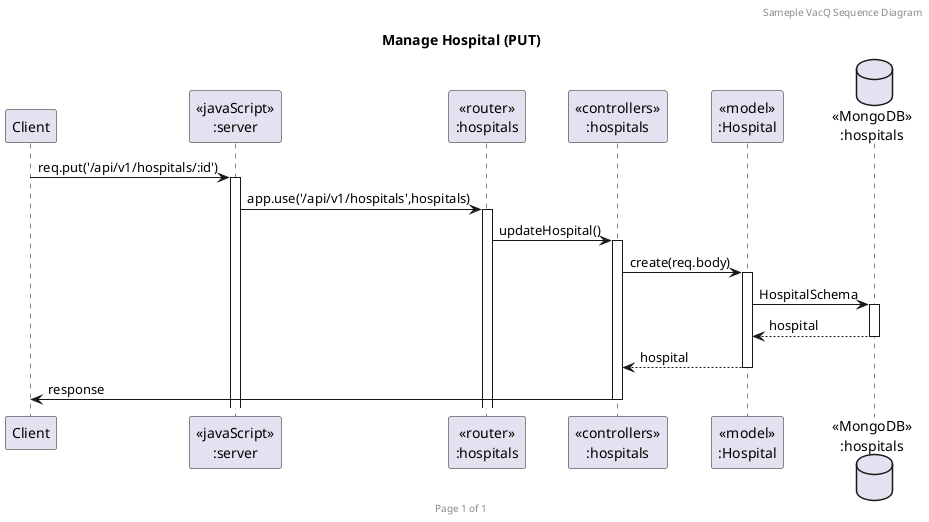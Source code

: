 @startuml Manage Hospital (PUT)

header Sameple VacQ Sequence Diagram
footer Page %page% of %lastpage%
title "Manage Hospital (PUT)"

participant "Client" as client
participant "<<javaScript>>\n:server" as server
participant "<<router>>\n:hospitals" as routerHospitals
participant "<<controllers>>\n:hospitals" as controllersHospitals
participant "<<model>>\n:Hospital" as modelHospital
database "<<MongoDB>>\n:hospitals" as HospitalsDatabase

client->server ++:req.put('/api/v1/hospitals/:id')
server->routerHospitals ++:app.use('/api/v1/hospitals',hospitals)
routerHospitals -> controllersHospitals ++:updateHospital()
controllersHospitals->modelHospital ++:create(req.body)
modelHospital ->HospitalsDatabase ++: HospitalSchema
HospitalsDatabase --> modelHospital --: hospital
controllersHospitals <-- modelHospital --:hospital
controllersHospitals->client --:response

@enduml
